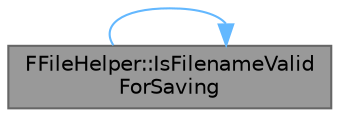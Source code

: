 digraph "FFileHelper::IsFilenameValidForSaving"
{
 // INTERACTIVE_SVG=YES
 // LATEX_PDF_SIZE
  bgcolor="transparent";
  edge [fontname=Helvetica,fontsize=10,labelfontname=Helvetica,labelfontsize=10];
  node [fontname=Helvetica,fontsize=10,shape=box,height=0.2,width=0.4];
  rankdir="RL";
  Node1 [id="Node000001",label="FFileHelper::IsFilenameValid\lForSaving",height=0.2,width=0.4,color="gray40", fillcolor="grey60", style="filled", fontcolor="black",tooltip="Checks to see if a filename is valid for saving."];
  Node1 -> Node1 [id="edge1_Node000001_Node000001",dir="back",color="steelblue1",style="solid",tooltip=" "];
}
